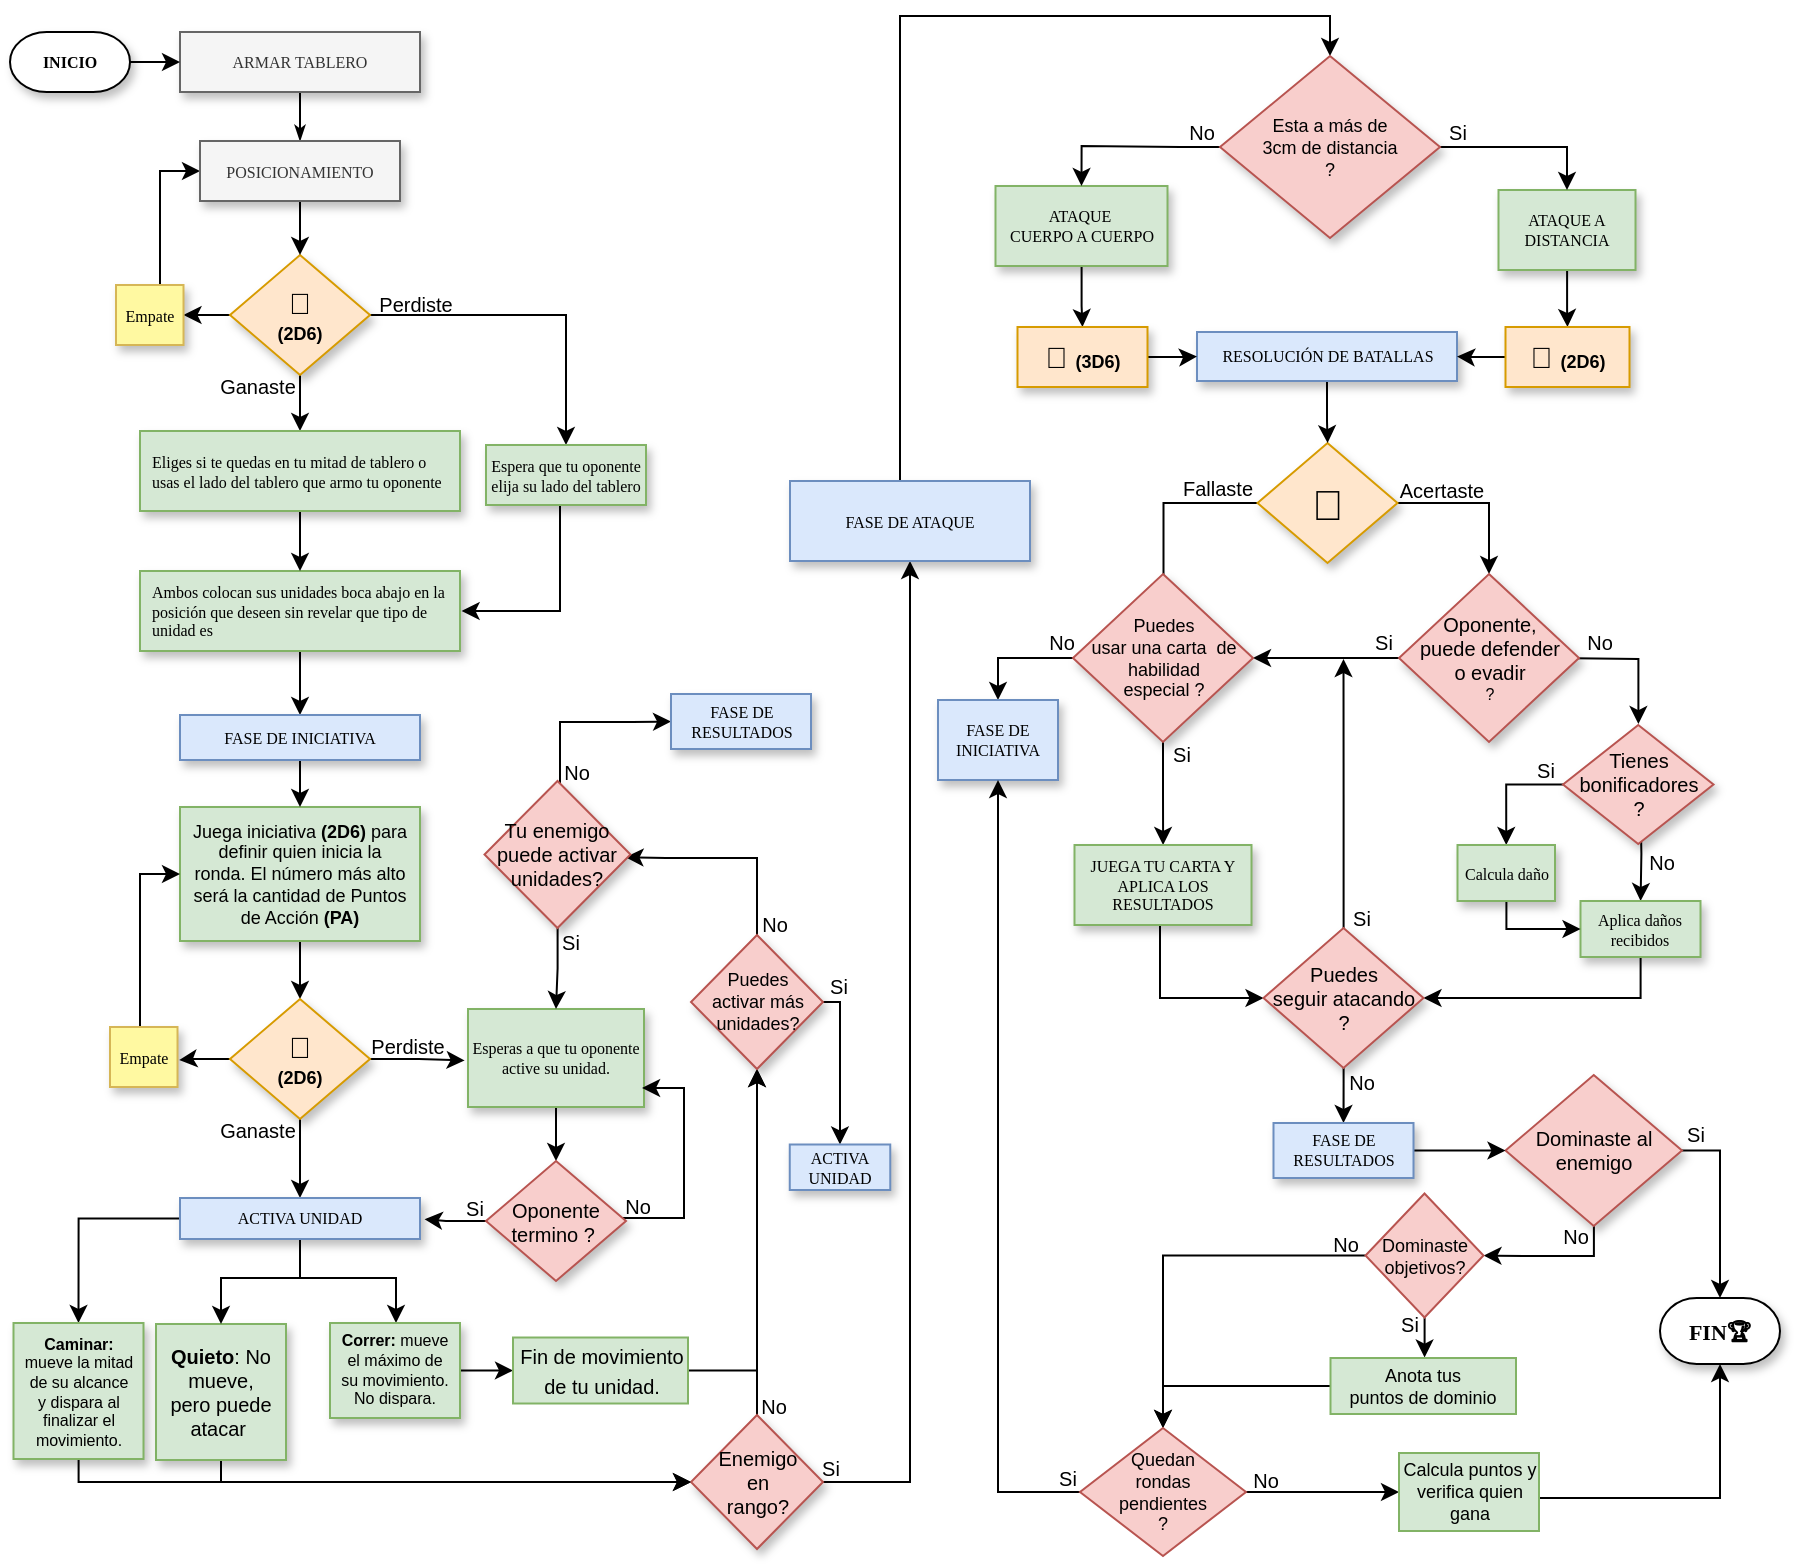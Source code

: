 <mxfile version="20.8.15" type="device"><diagram name="Page-1" id="edf60f1a-56cd-e834-aa8a-f176f3a09ee4"><mxGraphModel dx="1342" dy="714" grid="1" gridSize="10" guides="1" tooltips="1" connect="1" arrows="1" fold="1" page="1" pageScale="1" pageWidth="1100" pageHeight="850" background="none" math="0" shadow="0"><root><mxCell id="0"/><mxCell id="1" parent="0"/><mxCell id="60e70716793133e9-32" style="edgeStyle=orthogonalEdgeStyle;rounded=0;html=1;labelBackgroundColor=none;startSize=5;endArrow=classicThin;endFill=1;endSize=5;jettySize=auto;orthogonalLoop=1;strokeWidth=1;fontFamily=Verdana;fontSize=8;verticalAlign=middle;fontColor=#000000;" parent="1" source="60e70716793133e9-4" target="UdlYi7JyEkOIrpTKSbjD-137" edge="1"><mxGeometry relative="1" as="geometry"/></mxCell><mxCell id="60e70716793133e9-4" value="ARMAR TABLERO" style="rounded=0;whiteSpace=wrap;html=1;shadow=1;labelBackgroundColor=none;strokeWidth=1;fontFamily=Verdana;fontSize=8;align=center;verticalAlign=middle;fontStyle=0;fillColor=#f5f5f5;fontColor=#333333;strokeColor=#666666;" parent="1" vertex="1"><mxGeometry x="120" y="67" width="120" height="30" as="geometry"/></mxCell><mxCell id="UdlYi7JyEkOIrpTKSbjD-140" style="edgeStyle=orthogonalEdgeStyle;rounded=0;orthogonalLoop=1;jettySize=auto;html=1;entryX=1;entryY=0.5;entryDx=0;entryDy=0;fontSize=21;fontColor=#000000;" parent="1" source="60e70716793133e9-5" target="UdlYi7JyEkOIrpTKSbjD-135" edge="1"><mxGeometry relative="1" as="geometry"/></mxCell><mxCell id="W-5P4WdyrkdtYQnGNq4X-57" style="edgeStyle=orthogonalEdgeStyle;rounded=0;orthogonalLoop=1;jettySize=auto;html=1;strokeWidth=1;fontSize=9;" edge="1" parent="1" source="60e70716793133e9-5" target="W-5P4WdyrkdtYQnGNq4X-56"><mxGeometry relative="1" as="geometry"/></mxCell><mxCell id="W-5P4WdyrkdtYQnGNq4X-59" style="edgeStyle=orthogonalEdgeStyle;rounded=0;orthogonalLoop=1;jettySize=auto;html=1;strokeWidth=1;fontSize=9;" edge="1" parent="1" source="60e70716793133e9-5" target="UdlYi7JyEkOIrpTKSbjD-30"><mxGeometry relative="1" as="geometry"/></mxCell><mxCell id="60e70716793133e9-5" value="&lt;span id=&quot;docs-internal-guid-00a22da4-7fff-7933-5c5c-f020b387a3e6&quot;&gt;&lt;span style=&quot;font-family: Arial; background-color: transparent; font-variant-numeric: normal; font-variant-east-asian: normal; vertical-align: baseline;&quot;&gt;&lt;span style=&quot;font-size: 11pt;&quot;&gt;🎲&lt;/span&gt;&lt;br&gt;&lt;font style=&quot;font-size: 9px;&quot;&gt;&lt;b&gt;(2D6)&lt;/b&gt;&lt;/font&gt;&lt;br&gt;&lt;/span&gt;&lt;/span&gt;" style="rhombus;whiteSpace=wrap;html=1;rounded=0;shadow=1;labelBackgroundColor=none;strokeWidth=1;fontFamily=Verdana;fontSize=8;align=center;verticalAlign=middle;fillColor=#ffe6cc;strokeColor=#d79b00;" parent="1" vertex="1"><mxGeometry x="145" y="178.5" width="70" height="60" as="geometry"/></mxCell><mxCell id="W-5P4WdyrkdtYQnGNq4X-55" style="edgeStyle=orthogonalEdgeStyle;rounded=0;orthogonalLoop=1;jettySize=auto;html=1;entryX=0.5;entryY=0;entryDx=0;entryDy=0;strokeWidth=1;fontSize=9;" edge="1" parent="1" source="60e70716793133e9-11" target="UdlYi7JyEkOIrpTKSbjD-72"><mxGeometry relative="1" as="geometry"/></mxCell><mxCell id="60e70716793133e9-11" value="Ambos colocan sus unidades boca abajo en la posición que deseen sin revelar que tipo de unidad es" style="whiteSpace=wrap;html=1;rounded=0;shadow=1;labelBackgroundColor=none;strokeWidth=1;fontFamily=Verdana;fontSize=8;align=left;spacing=6;verticalAlign=middle;fillColor=#d5e8d4;strokeColor=#82b366;" parent="1" vertex="1"><mxGeometry x="100" y="336.5" width="160" height="40" as="geometry"/></mxCell><mxCell id="UdlYi7JyEkOIrpTKSbjD-5" style="edgeStyle=orthogonalEdgeStyle;rounded=0;orthogonalLoop=1;jettySize=auto;html=1;entryX=0.5;entryY=0;entryDx=0;entryDy=0;fontSize=15;verticalAlign=middle;fontColor=#000000;" parent="1" source="60e70716793133e9-13" target="UdlYi7JyEkOIrpTKSbjD-4" edge="1"><mxGeometry relative="1" as="geometry"/></mxCell><mxCell id="60e70716793133e9-13" value="&lt;div style=&quot;&quot;&gt;&lt;span style=&quot;background-color: initial; font-size: 9px; font-family: Arial;&quot;&gt;Juega iniciativa&amp;nbsp;&lt;/span&gt;&lt;span style=&quot;background-color: initial; font-size: 9px; font-family: Arial;&quot;&gt;&lt;b&gt;(2D6)&lt;/b&gt;&lt;/span&gt;&lt;span style=&quot;background-color: initial; font-size: 9px; font-family: Arial;&quot;&gt;&amp;nbsp;para definir quien inicia la ronda.&amp;nbsp;&lt;/span&gt;&lt;span style=&quot;background-color: initial; font-size: 9px;&quot; id=&quot;docs-internal-guid-b294e9bf-7fff-32c9-35e4-3c555b2e8010&quot;&gt;&lt;span style=&quot;font-family: Arial; background-color: transparent; font-variant-numeric: normal; font-variant-east-asian: normal; vertical-align: baseline;&quot;&gt;El número más alto será la cantidad de Puntos de Acción&amp;nbsp;&lt;/span&gt;&lt;span style=&quot;font-family: Arial; background-color: transparent; font-weight: 700; font-variant-numeric: normal; font-variant-east-asian: normal; vertical-align: baseline;&quot;&gt;(PA)&lt;/span&gt;&lt;/span&gt;&lt;br&gt;&lt;/div&gt;" style="whiteSpace=wrap;html=1;rounded=0;shadow=1;labelBackgroundColor=none;strokeWidth=1;fontFamily=Verdana;fontSize=8;align=center;verticalAlign=middle;fillColor=#d5e8d4;strokeColor=#82b366;" parent="1" vertex="1"><mxGeometry x="120" y="454.5" width="120" height="67" as="geometry"/></mxCell><mxCell id="UdlYi7JyEkOIrpTKSbjD-7" style="edgeStyle=orthogonalEdgeStyle;rounded=0;orthogonalLoop=1;jettySize=auto;html=1;fontSize=10;entryX=0.5;entryY=0;entryDx=0;entryDy=0;verticalAlign=middle;fontColor=#000000;" parent="1" source="UdlYi7JyEkOIrpTKSbjD-4" target="UdlYi7JyEkOIrpTKSbjD-8" edge="1"><mxGeometry relative="1" as="geometry"><mxPoint x="210" y="630.5" as="targetPoint"/></mxGeometry></mxCell><mxCell id="UdlYi7JyEkOIrpTKSbjD-10" style="edgeStyle=orthogonalEdgeStyle;rounded=0;orthogonalLoop=1;jettySize=auto;html=1;entryX=-0.019;entryY=0.525;entryDx=0;entryDy=0;entryPerimeter=0;fontSize=10;verticalAlign=middle;fontColor=#000000;" parent="1" source="UdlYi7JyEkOIrpTKSbjD-4" target="UdlYi7JyEkOIrpTKSbjD-9" edge="1"><mxGeometry relative="1" as="geometry"/></mxCell><mxCell id="UdlYi7JyEkOIrpTKSbjD-144" style="edgeStyle=orthogonalEdgeStyle;rounded=0;orthogonalLoop=1;jettySize=auto;html=1;entryX=1.025;entryY=0.55;entryDx=0;entryDy=0;entryPerimeter=0;fontSize=21;fontColor=#000000;" parent="1" source="UdlYi7JyEkOIrpTKSbjD-4" target="UdlYi7JyEkOIrpTKSbjD-143" edge="1"><mxGeometry relative="1" as="geometry"/></mxCell><mxCell id="UdlYi7JyEkOIrpTKSbjD-4" value="&lt;span id=&quot;docs-internal-guid-00a22da4-7fff-7933-5c5c-f020b387a3e6&quot;&gt;&lt;span style=&quot;font-family: Arial; background-color: transparent; font-variant-numeric: normal; font-variant-east-asian: normal; vertical-align: baseline;&quot;&gt;&lt;span style=&quot;font-size: 11pt;&quot;&gt;🎲&lt;/span&gt;&lt;br&gt;&lt;font style=&quot;font-size: 9px;&quot;&gt;&lt;b&gt;(2D6)&lt;/b&gt;&lt;/font&gt;&lt;br&gt;&lt;/span&gt;&lt;/span&gt;" style="rhombus;whiteSpace=wrap;html=1;rounded=0;shadow=1;labelBackgroundColor=none;strokeWidth=1;fontFamily=Verdana;fontSize=8;align=center;verticalAlign=middle;fillColor=#ffe6cc;strokeColor=#d79b00;" parent="1" vertex="1"><mxGeometry x="145" y="550.5" width="70" height="60" as="geometry"/></mxCell><mxCell id="W-5P4WdyrkdtYQnGNq4X-66" style="edgeStyle=orthogonalEdgeStyle;rounded=0;orthogonalLoop=1;jettySize=auto;html=1;entryX=0;entryY=0.5;entryDx=0;entryDy=0;strokeWidth=1;fontSize=9;" edge="1" parent="1" source="UdlYi7JyEkOIrpTKSbjD-6" target="UdlYi7JyEkOIrpTKSbjD-24"><mxGeometry relative="1" as="geometry"><Array as="points"><mxPoint x="141" y="792"/></Array></mxGeometry></mxCell><mxCell id="UdlYi7JyEkOIrpTKSbjD-6" value="&lt;span style=&quot;font-size: 10px;&quot; id=&quot;docs-internal-guid-9e6bb621-7fff-a590-13de-e80916ac341c&quot;&gt;&lt;span style=&quot;background-color: transparent; font-family: Arial;&quot;&gt;&lt;b&gt;Quieto&lt;/b&gt;: No mueve, pero puede atacar&amp;nbsp;&lt;br&gt;&lt;/span&gt;&lt;/span&gt;" style="whiteSpace=wrap;html=1;rounded=0;shadow=1;labelBackgroundColor=none;strokeWidth=1;fontFamily=Verdana;fontSize=8;align=center;spacing=6;verticalAlign=middle;fillColor=#d5e8d4;strokeColor=#82b366;" parent="1" vertex="1"><mxGeometry x="108" y="713" width="65" height="68" as="geometry"/></mxCell><mxCell id="UdlYi7JyEkOIrpTKSbjD-17" style="edgeStyle=orthogonalEdgeStyle;rounded=0;orthogonalLoop=1;jettySize=auto;html=1;entryX=0.5;entryY=0;entryDx=0;entryDy=0;fontSize=10;verticalAlign=middle;fontColor=#000000;" parent="1" source="UdlYi7JyEkOIrpTKSbjD-8" target="UdlYi7JyEkOIrpTKSbjD-6" edge="1"><mxGeometry relative="1" as="geometry"><Array as="points"><mxPoint x="180" y="690"/><mxPoint x="141" y="690"/></Array></mxGeometry></mxCell><mxCell id="W-5P4WdyrkdtYQnGNq4X-4" style="edgeStyle=orthogonalEdgeStyle;rounded=0;orthogonalLoop=1;jettySize=auto;html=1;entryX=0.5;entryY=0;entryDx=0;entryDy=0;" edge="1" parent="1" source="UdlYi7JyEkOIrpTKSbjD-8" target="W-5P4WdyrkdtYQnGNq4X-2"><mxGeometry relative="1" as="geometry"/></mxCell><mxCell id="W-5P4WdyrkdtYQnGNq4X-51" style="edgeStyle=orthogonalEdgeStyle;rounded=0;orthogonalLoop=1;jettySize=auto;html=1;strokeWidth=1;fontSize=9;" edge="1" parent="1" source="UdlYi7JyEkOIrpTKSbjD-8" target="W-5P4WdyrkdtYQnGNq4X-3"><mxGeometry relative="1" as="geometry"><Array as="points"><mxPoint x="180" y="690"/><mxPoint x="228" y="690"/></Array></mxGeometry></mxCell><mxCell id="UdlYi7JyEkOIrpTKSbjD-8" value="ACTIVA UNIDAD" style="whiteSpace=wrap;html=1;rounded=0;shadow=1;labelBackgroundColor=none;strokeWidth=1;fontFamily=Verdana;fontSize=8;align=center;verticalAlign=middle;fillColor=#dae8fc;strokeColor=#6c8ebf;" parent="1" vertex="1"><mxGeometry x="120" y="650" width="120" height="20.5" as="geometry"/></mxCell><mxCell id="W-5P4WdyrkdtYQnGNq4X-1" style="edgeStyle=orthogonalEdgeStyle;rounded=0;orthogonalLoop=1;jettySize=auto;html=1;" edge="1" parent="1" source="UdlYi7JyEkOIrpTKSbjD-9" target="UdlYi7JyEkOIrpTKSbjD-12"><mxGeometry relative="1" as="geometry"/></mxCell><mxCell id="UdlYi7JyEkOIrpTKSbjD-9" value="Esperas a que tu oponente active su unidad." style="whiteSpace=wrap;html=1;rounded=0;shadow=1;labelBackgroundColor=none;strokeWidth=1;fontFamily=Verdana;fontSize=8;align=center;verticalAlign=middle;fillColor=#d5e8d4;strokeColor=#82b366;" parent="1" vertex="1"><mxGeometry x="264" y="555.5" width="88" height="49" as="geometry"/></mxCell><mxCell id="UdlYi7JyEkOIrpTKSbjD-14" style="edgeStyle=orthogonalEdgeStyle;rounded=0;orthogonalLoop=1;jettySize=auto;html=1;entryX=1.019;entryY=0.517;entryDx=0;entryDy=0;entryPerimeter=0;fontSize=10;verticalAlign=middle;fontColor=#000000;" parent="1" source="UdlYi7JyEkOIrpTKSbjD-12" target="UdlYi7JyEkOIrpTKSbjD-8" edge="1"><mxGeometry relative="1" as="geometry"/></mxCell><mxCell id="W-5P4WdyrkdtYQnGNq4X-79" style="edgeStyle=orthogonalEdgeStyle;rounded=0;orthogonalLoop=1;jettySize=auto;html=1;entryX=0.989;entryY=0.806;entryDx=0;entryDy=0;strokeWidth=1;fontSize=9;entryPerimeter=0;" edge="1" parent="1" source="UdlYi7JyEkOIrpTKSbjD-12" target="UdlYi7JyEkOIrpTKSbjD-9"><mxGeometry relative="1" as="geometry"><Array as="points"><mxPoint x="372" y="660"/><mxPoint x="372" y="595"/></Array></mxGeometry></mxCell><mxCell id="UdlYi7JyEkOIrpTKSbjD-12" value="&lt;span id=&quot;docs-internal-guid-00a22da4-7fff-7933-5c5c-f020b387a3e6&quot;&gt;&lt;span style=&quot;font-family: Arial; background-color: transparent; font-variant-numeric: normal; font-variant-east-asian: normal; vertical-align: baseline;&quot;&gt;&lt;font style=&quot;font-size: 10px;&quot;&gt;Oponente termino ?&amp;nbsp;&lt;/font&gt;&lt;br&gt;&lt;/span&gt;&lt;/span&gt;" style="rhombus;whiteSpace=wrap;html=1;rounded=0;shadow=1;labelBackgroundColor=none;strokeWidth=1;fontFamily=Verdana;fontSize=8;align=center;verticalAlign=middle;fillColor=#f8cecc;strokeColor=#b85450;" parent="1" vertex="1"><mxGeometry x="273" y="631.5" width="70" height="60" as="geometry"/></mxCell><mxCell id="UdlYi7JyEkOIrpTKSbjD-15" value="No" style="text;html=1;strokeColor=none;fillColor=none;align=center;verticalAlign=middle;whiteSpace=wrap;rounded=0;fontSize=10;fontColor=#000000;" parent="1" vertex="1"><mxGeometry x="340" y="650" width="18" height="8.5" as="geometry"/></mxCell><mxCell id="UdlYi7JyEkOIrpTKSbjD-16" value="Si" style="text;html=1;strokeColor=none;fillColor=none;align=center;verticalAlign=middle;whiteSpace=wrap;rounded=0;fontSize=10;fontColor=#000000;" parent="1" vertex="1"><mxGeometry x="258" y="645" width="19" height="20.5" as="geometry"/></mxCell><mxCell id="UdlYi7JyEkOIrpTKSbjD-116" style="edgeStyle=orthogonalEdgeStyle;rounded=0;orthogonalLoop=1;jettySize=auto;html=1;entryX=0.5;entryY=0;entryDx=0;entryDy=0;fontSize=21;fontColor=#000000;" parent="1" source="UdlYi7JyEkOIrpTKSbjD-18" target="UdlYi7JyEkOIrpTKSbjD-114" edge="1"><mxGeometry relative="1" as="geometry"/></mxCell><mxCell id="UdlYi7JyEkOIrpTKSbjD-18" value="ATAQUE A DISTANCIA" style="whiteSpace=wrap;html=1;rounded=0;shadow=1;labelBackgroundColor=none;strokeWidth=1;fontFamily=Verdana;fontSize=8;align=center;verticalAlign=middle;fillColor=#d5e8d4;strokeColor=#82b366;" parent="1" vertex="1"><mxGeometry x="779.25" y="146" width="68.5" height="40" as="geometry"/></mxCell><mxCell id="UdlYi7JyEkOIrpTKSbjD-115" style="edgeStyle=orthogonalEdgeStyle;rounded=0;orthogonalLoop=1;jettySize=auto;html=1;entryX=0.5;entryY=0;entryDx=0;entryDy=0;fontSize=21;fontColor=#000000;" parent="1" source="UdlYi7JyEkOIrpTKSbjD-22" target="UdlYi7JyEkOIrpTKSbjD-113" edge="1"><mxGeometry relative="1" as="geometry"/></mxCell><mxCell id="UdlYi7JyEkOIrpTKSbjD-22" value="ATAQUE&amp;nbsp;&lt;br&gt;CUERPO A CUERPO" style="whiteSpace=wrap;html=1;rounded=0;shadow=1;labelBackgroundColor=none;strokeWidth=1;fontFamily=Verdana;fontSize=8;align=center;verticalAlign=middle;fillColor=#d5e8d4;strokeColor=#82b366;" parent="1" vertex="1"><mxGeometry x="527.75" y="144" width="86" height="40" as="geometry"/></mxCell><mxCell id="W-5P4WdyrkdtYQnGNq4X-61" style="edgeStyle=orthogonalEdgeStyle;rounded=0;orthogonalLoop=1;jettySize=auto;html=1;entryX=0.5;entryY=1;entryDx=0;entryDy=0;strokeWidth=1;fontSize=9;exitX=1;exitY=0.5;exitDx=0;exitDy=0;" edge="1" parent="1" source="UdlYi7JyEkOIrpTKSbjD-24" target="UdlYi7JyEkOIrpTKSbjD-49"><mxGeometry relative="1" as="geometry"/></mxCell><mxCell id="W-5P4WdyrkdtYQnGNq4X-81" style="edgeStyle=orthogonalEdgeStyle;rounded=0;orthogonalLoop=1;jettySize=auto;html=1;entryX=0.5;entryY=1;entryDx=0;entryDy=0;strokeWidth=1;fontSize=9;" edge="1" parent="1" source="UdlYi7JyEkOIrpTKSbjD-24" target="W-5P4WdyrkdtYQnGNq4X-69"><mxGeometry relative="1" as="geometry"/></mxCell><mxCell id="UdlYi7JyEkOIrpTKSbjD-24" value="&lt;span id=&quot;docs-internal-guid-00a22da4-7fff-7933-5c5c-f020b387a3e6&quot;&gt;&lt;span style=&quot;font-family: Arial; background-color: transparent; font-variant-numeric: normal; font-variant-east-asian: normal; vertical-align: baseline;&quot;&gt;&lt;span style=&quot;font-size: 10px;&quot;&gt;Enemigo&lt;br&gt;en &lt;br&gt;rango?&lt;/span&gt;&lt;br&gt;&lt;/span&gt;&lt;/span&gt;" style="rhombus;whiteSpace=wrap;html=1;rounded=0;shadow=1;labelBackgroundColor=none;strokeWidth=1;fontFamily=Verdana;fontSize=8;align=center;verticalAlign=middle;fillColor=#f8cecc;strokeColor=#b85450;" parent="1" vertex="1"><mxGeometry x="375.5" y="758.5" width="66" height="67" as="geometry"/></mxCell><mxCell id="UdlYi7JyEkOIrpTKSbjD-28" value="Ganaste" style="text;html=1;strokeColor=none;fillColor=none;align=center;verticalAlign=middle;whiteSpace=wrap;rounded=0;fontSize=10;fontColor=#000000;" parent="1" vertex="1"><mxGeometry x="150" y="228.5" width="18" height="30" as="geometry"/></mxCell><mxCell id="UdlYi7JyEkOIrpTKSbjD-29" value="Perdiste" style="text;html=1;strokeColor=none;fillColor=none;align=center;verticalAlign=middle;whiteSpace=wrap;rounded=0;fontSize=10;fontColor=#000000;" parent="1" vertex="1"><mxGeometry x="225" y="558.5" width="18" height="30" as="geometry"/></mxCell><mxCell id="UdlYi7JyEkOIrpTKSbjD-32" style="edgeStyle=orthogonalEdgeStyle;rounded=0;orthogonalLoop=1;jettySize=auto;html=1;entryX=1.005;entryY=0.5;entryDx=0;entryDy=0;entryPerimeter=0;fontSize=10;fontColor=#000000;" parent="1" source="UdlYi7JyEkOIrpTKSbjD-30" target="60e70716793133e9-11" edge="1"><mxGeometry relative="1" as="geometry"><Array as="points"><mxPoint x="310" y="357"/></Array></mxGeometry></mxCell><mxCell id="UdlYi7JyEkOIrpTKSbjD-30" value="Espera que tu oponente elija su lado del tablero" style="rounded=0;whiteSpace=wrap;html=1;shadow=1;labelBackgroundColor=none;strokeWidth=1;fontFamily=Verdana;fontSize=8;align=center;verticalAlign=middle;fillColor=#d5e8d4;strokeColor=#82b366;" parent="1" vertex="1"><mxGeometry x="273" y="273.5" width="80" height="30" as="geometry"/></mxCell><mxCell id="UdlYi7JyEkOIrpTKSbjD-42" value="Ganaste" style="text;html=1;strokeColor=none;fillColor=none;align=center;verticalAlign=middle;whiteSpace=wrap;rounded=0;fontSize=10;fontColor=#000000;" parent="1" vertex="1"><mxGeometry x="150" y="600.5" width="18" height="30" as="geometry"/></mxCell><mxCell id="W-5P4WdyrkdtYQnGNq4X-78" style="edgeStyle=orthogonalEdgeStyle;rounded=0;orthogonalLoop=1;jettySize=auto;html=1;entryX=0.5;entryY=0;entryDx=0;entryDy=0;strokeWidth=1;fontSize=9;" edge="1" parent="1" source="UdlYi7JyEkOIrpTKSbjD-49" target="UdlYi7JyEkOIrpTKSbjD-53"><mxGeometry relative="1" as="geometry"><Array as="points"><mxPoint x="480" y="59"/><mxPoint x="695" y="59"/></Array></mxGeometry></mxCell><mxCell id="UdlYi7JyEkOIrpTKSbjD-49" value="FASE DE ATAQUE" style="whiteSpace=wrap;html=1;rounded=0;shadow=1;labelBackgroundColor=none;strokeWidth=1;fontFamily=Verdana;fontSize=8;align=center;verticalAlign=middle;fillColor=#dae8fc;strokeColor=#6c8ebf;" parent="1" vertex="1"><mxGeometry x="425" y="291.5" width="120" height="40" as="geometry"/></mxCell><mxCell id="UdlYi7JyEkOIrpTKSbjD-50" value="&lt;font style=&quot;font-size: 11px;&quot;&gt;&lt;font style=&quot;font-size: 11px;&quot;&gt;FIN&lt;/font&gt;&lt;span style=&quot;background-color: transparent; font-family: &amp;quot;Helvetica Neue&amp;quot;, Helvetica, Arial, sans-serif; text-align: start;&quot;&gt;🏆&lt;/span&gt;&lt;/font&gt;" style="strokeWidth=1;html=1;shape=mxgraph.flowchart.terminator;whiteSpace=wrap;rounded=0;shadow=1;labelBackgroundColor=none;fontFamily=Verdana;fontSize=8;align=center;verticalAlign=middle;fontStyle=1" parent="1" vertex="1"><mxGeometry x="860" y="700" width="60" height="33" as="geometry"/></mxCell><mxCell id="UdlYi7JyEkOIrpTKSbjD-58" style="edgeStyle=orthogonalEdgeStyle;rounded=0;orthogonalLoop=1;jettySize=auto;html=1;entryX=0.5;entryY=0;entryDx=0;entryDy=0;fontSize=10;fontColor=#000000;" parent="1" source="UdlYi7JyEkOIrpTKSbjD-53" target="UdlYi7JyEkOIrpTKSbjD-22" edge="1"><mxGeometry relative="1" as="geometry"/></mxCell><mxCell id="UdlYi7JyEkOIrpTKSbjD-59" style="edgeStyle=orthogonalEdgeStyle;rounded=0;orthogonalLoop=1;jettySize=auto;html=1;entryX=0.5;entryY=0;entryDx=0;entryDy=0;fontSize=10;fontColor=#000000;" parent="1" source="UdlYi7JyEkOIrpTKSbjD-53" target="UdlYi7JyEkOIrpTKSbjD-18" edge="1"><mxGeometry relative="1" as="geometry"/></mxCell><mxCell id="UdlYi7JyEkOIrpTKSbjD-53" value="&lt;span style=&quot;font-size: 9px;&quot; id=&quot;docs-internal-guid-00a22da4-7fff-7933-5c5c-f020b387a3e6&quot;&gt;&lt;span style=&quot;font-family: Arial; background-color: transparent; font-variant-numeric: normal; font-variant-east-asian: normal; vertical-align: baseline;&quot;&gt;&lt;span style=&quot;&quot;&gt;Esta a más de &lt;br&gt;3cm de distancia&lt;br&gt;&lt;/span&gt;?&lt;br&gt;&lt;/span&gt;&lt;/span&gt;" style="rhombus;whiteSpace=wrap;html=1;rounded=0;shadow=1;labelBackgroundColor=none;strokeWidth=1;fontFamily=Verdana;fontSize=8;align=center;verticalAlign=middle;fillColor=#f8cecc;strokeColor=#b85450;" parent="1" vertex="1"><mxGeometry x="640" y="79" width="110" height="91" as="geometry"/></mxCell><mxCell id="UdlYi7JyEkOIrpTKSbjD-108" style="edgeStyle=orthogonalEdgeStyle;rounded=0;orthogonalLoop=1;jettySize=auto;html=1;fontSize=10;fontColor=#000000;" parent="1" source="UdlYi7JyEkOIrpTKSbjD-60" target="UdlYi7JyEkOIrpTKSbjD-62" edge="1"><mxGeometry relative="1" as="geometry"/></mxCell><mxCell id="UdlYi7JyEkOIrpTKSbjD-120" style="edgeStyle=orthogonalEdgeStyle;rounded=0;orthogonalLoop=1;jettySize=auto;html=1;entryX=0.5;entryY=0;entryDx=0;entryDy=0;fontSize=21;fontColor=#000000;" parent="1" source="UdlYi7JyEkOIrpTKSbjD-60" target="UdlYi7JyEkOIrpTKSbjD-68" edge="1"><mxGeometry relative="1" as="geometry"><Array as="points"><mxPoint x="611.75" y="302.5"/><mxPoint x="611.75" y="347.5"/></Array></mxGeometry></mxCell><mxCell id="UdlYi7JyEkOIrpTKSbjD-60" value="&lt;span id=&quot;docs-internal-guid-00a22da4-7fff-7933-5c5c-f020b387a3e6&quot;&gt;&lt;span style=&quot;font-family: Arial; background-color: transparent; font-variant-numeric: normal; font-variant-east-asian: normal; vertical-align: baseline;&quot;&gt;&lt;font style=&quot;font-size: 21px;&quot;&gt;🎲&lt;/font&gt;&lt;br&gt;&lt;/span&gt;&lt;/span&gt;" style="rhombus;whiteSpace=wrap;html=1;rounded=0;shadow=1;labelBackgroundColor=none;strokeWidth=1;fontFamily=Verdana;fontSize=8;align=center;verticalAlign=middle;fillColor=#ffe6cc;strokeColor=#d79b00;" parent="1" vertex="1"><mxGeometry x="658.75" y="272.5" width="70" height="60" as="geometry"/></mxCell><mxCell id="UdlYi7JyEkOIrpTKSbjD-93" style="edgeStyle=orthogonalEdgeStyle;rounded=0;orthogonalLoop=1;jettySize=auto;html=1;fontSize=10;fontColor=#000000;" parent="1" source="UdlYi7JyEkOIrpTKSbjD-62" target="UdlYi7JyEkOIrpTKSbjD-68" edge="1"><mxGeometry relative="1" as="geometry"/></mxCell><mxCell id="UdlYi7JyEkOIrpTKSbjD-126" style="edgeStyle=orthogonalEdgeStyle;rounded=0;orthogonalLoop=1;jettySize=auto;html=1;entryX=0.501;entryY=-0.008;entryDx=0;entryDy=0;entryPerimeter=0;fontSize=21;fontColor=#000000;" parent="1" target="UdlYi7JyEkOIrpTKSbjD-121" edge="1"><mxGeometry relative="1" as="geometry"><mxPoint x="806.5" y="380.0" as="sourcePoint"/></mxGeometry></mxCell><mxCell id="UdlYi7JyEkOIrpTKSbjD-62" value="&lt;span id=&quot;docs-internal-guid-00a22da4-7fff-7933-5c5c-f020b387a3e6&quot;&gt;&lt;span style=&quot;font-family: Arial; background-color: transparent; font-variant-numeric: normal; font-variant-east-asian: normal; vertical-align: baseline;&quot;&gt;&lt;font size=&quot;1&quot;&gt;Oponente,&lt;br&gt;puede defender &lt;br&gt;o evadir&lt;br&gt;&lt;/font&gt;?&lt;br&gt;&lt;/span&gt;&lt;/span&gt;" style="rhombus;whiteSpace=wrap;html=1;rounded=0;shadow=1;labelBackgroundColor=none;strokeWidth=1;fontFamily=Verdana;fontSize=8;align=center;verticalAlign=middle;fillColor=#f8cecc;strokeColor=#b85450;" parent="1" vertex="1"><mxGeometry x="729.5" y="338" width="90" height="84" as="geometry"/></mxCell><mxCell id="UdlYi7JyEkOIrpTKSbjD-64" value="Acertaste" style="text;html=1;strokeColor=none;fillColor=none;align=center;verticalAlign=middle;whiteSpace=wrap;rounded=0;fontSize=10;fontColor=#000000;" parent="1" vertex="1"><mxGeometry x="729.75" y="291.5" width="42" height="9" as="geometry"/></mxCell><mxCell id="UdlYi7JyEkOIrpTKSbjD-65" value="Perdiste" style="text;html=1;strokeColor=none;fillColor=none;align=center;verticalAlign=middle;whiteSpace=wrap;rounded=0;fontSize=10;fontColor=#000000;" parent="1" vertex="1"><mxGeometry x="229" y="187.5" width="18" height="30" as="geometry"/></mxCell><mxCell id="UdlYi7JyEkOIrpTKSbjD-66" value="Fallaste" style="text;html=1;strokeColor=none;fillColor=none;align=center;verticalAlign=middle;whiteSpace=wrap;rounded=0;fontSize=10;fontColor=#000000;" parent="1" vertex="1"><mxGeometry x="617.5" y="288.5" width="42" height="13" as="geometry"/></mxCell><mxCell id="UdlYi7JyEkOIrpTKSbjD-100" style="edgeStyle=orthogonalEdgeStyle;rounded=0;orthogonalLoop=1;jettySize=auto;html=1;entryX=0.5;entryY=0;entryDx=0;entryDy=0;fontSize=10;fontColor=#000000;" parent="1" source="UdlYi7JyEkOIrpTKSbjD-68" target="UdlYi7JyEkOIrpTKSbjD-77" edge="1"><mxGeometry relative="1" as="geometry"/></mxCell><mxCell id="W-5P4WdyrkdtYQnGNq4X-39" style="edgeStyle=orthogonalEdgeStyle;rounded=0;orthogonalLoop=1;jettySize=auto;html=1;strokeWidth=1;fontSize=9;" edge="1" parent="1" source="UdlYi7JyEkOIrpTKSbjD-68" target="UdlYi7JyEkOIrpTKSbjD-78"><mxGeometry relative="1" as="geometry"/></mxCell><mxCell id="UdlYi7JyEkOIrpTKSbjD-68" value="&lt;span id=&quot;docs-internal-guid-00a22da4-7fff-7933-5c5c-f020b387a3e6&quot;&gt;&lt;span style=&quot;font-family: Arial; background-color: transparent; font-variant-numeric: normal; font-variant-east-asian: normal; vertical-align: baseline; font-size: 9px;&quot;&gt;&lt;font style=&quot;font-size: 9px;&quot;&gt;Puedes &lt;br&gt;usar una carta&amp;nbsp; de habilidad &lt;br&gt;especial ?&lt;/font&gt;&lt;br&gt;&lt;/span&gt;&lt;/span&gt;" style="rhombus;whiteSpace=wrap;html=1;rounded=0;shadow=1;labelBackgroundColor=none;strokeWidth=1;fontFamily=Verdana;fontSize=8;align=center;verticalAlign=middle;fillColor=#f8cecc;strokeColor=#b85450;" parent="1" vertex="1"><mxGeometry x="566.5" y="338" width="90" height="84" as="geometry"/></mxCell><mxCell id="UdlYi7JyEkOIrpTKSbjD-75" style="edgeStyle=orthogonalEdgeStyle;rounded=0;orthogonalLoop=1;jettySize=auto;html=1;entryX=0.5;entryY=0;entryDx=0;entryDy=0;fontSize=10;fontColor=#000000;" parent="1" source="UdlYi7JyEkOIrpTKSbjD-72" target="60e70716793133e9-13" edge="1"><mxGeometry relative="1" as="geometry"/></mxCell><mxCell id="UdlYi7JyEkOIrpTKSbjD-72" value="FASE DE INICIATIVA" style="whiteSpace=wrap;html=1;rounded=0;shadow=1;labelBackgroundColor=none;strokeWidth=1;fontFamily=Verdana;fontSize=8;align=center;verticalAlign=middle;fillColor=#dae8fc;strokeColor=#6c8ebf;" parent="1" vertex="1"><mxGeometry x="120" y="408.5" width="120" height="22.5" as="geometry"/></mxCell><mxCell id="UdlYi7JyEkOIrpTKSbjD-77" value="FASE DE INICIATIVA" style="whiteSpace=wrap;html=1;rounded=0;shadow=1;labelBackgroundColor=none;strokeWidth=1;fontFamily=Verdana;fontSize=8;align=center;verticalAlign=middle;fillColor=#dae8fc;strokeColor=#6c8ebf;" parent="1" vertex="1"><mxGeometry x="499" y="401" width="60" height="40" as="geometry"/></mxCell><mxCell id="W-5P4WdyrkdtYQnGNq4X-40" style="edgeStyle=orthogonalEdgeStyle;rounded=0;orthogonalLoop=1;jettySize=auto;html=1;entryX=0;entryY=0.5;entryDx=0;entryDy=0;strokeWidth=1;fontSize=9;" edge="1" parent="1" source="UdlYi7JyEkOIrpTKSbjD-78" target="UdlYi7JyEkOIrpTKSbjD-156"><mxGeometry relative="1" as="geometry"><Array as="points"><mxPoint x="610" y="550"/></Array></mxGeometry></mxCell><mxCell id="UdlYi7JyEkOIrpTKSbjD-78" value="JUEGA TU CARTA Y APLICA LOS RESULTADOS" style="whiteSpace=wrap;html=1;rounded=0;shadow=1;labelBackgroundColor=none;strokeWidth=1;fontFamily=Verdana;fontSize=8;align=center;verticalAlign=middle;fillColor=#d5e8d4;strokeColor=#82b366;" parent="1" vertex="1"><mxGeometry x="567.25" y="473.5" width="88.5" height="40" as="geometry"/></mxCell><mxCell id="UdlYi7JyEkOIrpTKSbjD-89" value="No" style="text;html=1;strokeColor=none;fillColor=none;align=center;verticalAlign=middle;whiteSpace=wrap;rounded=0;fontSize=10;fontColor=#000000;" parent="1" vertex="1"><mxGeometry x="820.5" y="367" width="18" height="10" as="geometry"/></mxCell><mxCell id="UdlYi7JyEkOIrpTKSbjD-90" value="Si" style="text;html=1;strokeColor=none;fillColor=none;align=center;verticalAlign=middle;whiteSpace=wrap;rounded=0;fontSize=10;fontColor=#000000;" parent="1" vertex="1"><mxGeometry x="712.5" y="367" width="18" height="10" as="geometry"/></mxCell><mxCell id="UdlYi7JyEkOIrpTKSbjD-97" value="Si" style="text;html=1;strokeColor=none;fillColor=none;align=center;verticalAlign=middle;whiteSpace=wrap;rounded=0;fontSize=10;fontColor=#000000;" parent="1" vertex="1"><mxGeometry x="611.75" y="423" width="18" height="10" as="geometry"/></mxCell><mxCell id="UdlYi7JyEkOIrpTKSbjD-98" value="No" style="text;html=1;strokeColor=none;fillColor=none;align=center;verticalAlign=middle;whiteSpace=wrap;rounded=0;fontSize=10;fontColor=#000000;" parent="1" vertex="1"><mxGeometry x="552" y="366.5" width="18" height="10" as="geometry"/></mxCell><mxCell id="UdlYi7JyEkOIrpTKSbjD-119" style="edgeStyle=orthogonalEdgeStyle;rounded=0;orthogonalLoop=1;jettySize=auto;html=1;fontSize=21;fontColor=#000000;" parent="1" source="UdlYi7JyEkOIrpTKSbjD-111" target="UdlYi7JyEkOIrpTKSbjD-60" edge="1"><mxGeometry relative="1" as="geometry"/></mxCell><mxCell id="UdlYi7JyEkOIrpTKSbjD-111" value="RESOLUCIÓN DE BATALLAS" style="whiteSpace=wrap;html=1;rounded=0;shadow=1;labelBackgroundColor=none;strokeWidth=1;fontFamily=Verdana;fontSize=8;align=center;verticalAlign=middle;fillColor=#dae8fc;strokeColor=#6c8ebf;" parent="1" vertex="1"><mxGeometry x="628.5" y="217" width="130" height="24.5" as="geometry"/></mxCell><mxCell id="UdlYi7JyEkOIrpTKSbjD-117" style="edgeStyle=orthogonalEdgeStyle;rounded=0;orthogonalLoop=1;jettySize=auto;html=1;fontSize=21;fontColor=#000000;" parent="1" source="UdlYi7JyEkOIrpTKSbjD-113" target="UdlYi7JyEkOIrpTKSbjD-111" edge="1"><mxGeometry relative="1" as="geometry"/></mxCell><mxCell id="UdlYi7JyEkOIrpTKSbjD-113" value="&lt;span style=&quot;font-family: Arial; font-size: 11pt;&quot;&gt;🎲&amp;nbsp;&lt;/span&gt;&lt;font style=&quot;font-family: Arial; font-size: 9px;&quot;&gt;&lt;b&gt;(3D6)&lt;/b&gt;&lt;/font&gt;" style="whiteSpace=wrap;html=1;rounded=0;shadow=1;labelBackgroundColor=none;strokeWidth=1;fontFamily=Verdana;fontSize=8;align=center;verticalAlign=middle;fillColor=#ffe6cc;strokeColor=#d79b00;" parent="1" vertex="1"><mxGeometry x="538.75" y="214.5" width="65" height="30" as="geometry"/></mxCell><mxCell id="UdlYi7JyEkOIrpTKSbjD-118" style="edgeStyle=orthogonalEdgeStyle;rounded=0;orthogonalLoop=1;jettySize=auto;html=1;fontSize=21;fontColor=#000000;" parent="1" source="UdlYi7JyEkOIrpTKSbjD-114" target="UdlYi7JyEkOIrpTKSbjD-111" edge="1"><mxGeometry relative="1" as="geometry"/></mxCell><mxCell id="UdlYi7JyEkOIrpTKSbjD-114" value="&lt;span style=&quot;font-family: Arial; font-size: 11pt;&quot;&gt;🎲&amp;nbsp;&lt;/span&gt;&lt;font style=&quot;font-family: Arial; font-size: 9px;&quot;&gt;&lt;b&gt;(2D6)&lt;/b&gt;&lt;/font&gt;" style="whiteSpace=wrap;html=1;rounded=0;shadow=1;labelBackgroundColor=none;strokeWidth=1;fontFamily=Verdana;fontSize=8;align=center;verticalAlign=middle;fillColor=#ffe6cc;strokeColor=#d79b00;" parent="1" vertex="1"><mxGeometry x="782.75" y="214.5" width="62" height="30" as="geometry"/></mxCell><mxCell id="UdlYi7JyEkOIrpTKSbjD-129" style="edgeStyle=orthogonalEdgeStyle;rounded=0;orthogonalLoop=1;jettySize=auto;html=1;fontSize=21;fontColor=#000000;" parent="1" target="UdlYi7JyEkOIrpTKSbjD-127" edge="1"><mxGeometry relative="1" as="geometry"><mxPoint x="850.224" y="452.922" as="sourcePoint"/></mxGeometry></mxCell><mxCell id="UdlYi7JyEkOIrpTKSbjD-131" style="edgeStyle=orthogonalEdgeStyle;rounded=0;orthogonalLoop=1;jettySize=auto;html=1;entryX=0.5;entryY=0;entryDx=0;entryDy=0;fontSize=21;fontColor=#000000;" parent="1" source="UdlYi7JyEkOIrpTKSbjD-121" target="UdlYi7JyEkOIrpTKSbjD-128" edge="1"><mxGeometry relative="1" as="geometry"/></mxCell><mxCell id="UdlYi7JyEkOIrpTKSbjD-121" value="&lt;span id=&quot;docs-internal-guid-00a22da4-7fff-7933-5c5c-f020b387a3e6&quot;&gt;&lt;span style=&quot;font-family: Arial; background-color: transparent; font-variant-numeric: normal; font-variant-east-asian: normal; vertical-align: baseline;&quot;&gt;&lt;font size=&quot;1&quot;&gt;Tienes bonificadores&lt;br&gt;?&lt;/font&gt;&lt;br&gt;&lt;/span&gt;&lt;/span&gt;" style="rhombus;whiteSpace=wrap;html=1;rounded=0;shadow=1;labelBackgroundColor=none;strokeWidth=1;fontFamily=Verdana;fontSize=8;align=center;verticalAlign=middle;fillColor=#f8cecc;strokeColor=#b85450;" parent="1" vertex="1"><mxGeometry x="811.5" y="413.5" width="75.25" height="59.5" as="geometry"/></mxCell><mxCell id="UdlYi7JyEkOIrpTKSbjD-159" style="edgeStyle=orthogonalEdgeStyle;rounded=0;orthogonalLoop=1;jettySize=auto;html=1;entryX=1;entryY=0.5;entryDx=0;entryDy=0;fontSize=21;fontColor=#000000;" parent="1" source="UdlYi7JyEkOIrpTKSbjD-127" target="UdlYi7JyEkOIrpTKSbjD-156" edge="1"><mxGeometry relative="1" as="geometry"><Array as="points"><mxPoint x="850" y="550"/><mxPoint x="788" y="550"/></Array></mxGeometry></mxCell><mxCell id="UdlYi7JyEkOIrpTKSbjD-127" value="Aplica daños recibidos" style="whiteSpace=wrap;html=1;rounded=0;shadow=1;labelBackgroundColor=none;strokeWidth=1;fontFamily=Verdana;fontSize=8;align=center;verticalAlign=middle;fillColor=#d5e8d4;strokeColor=#82b366;" parent="1" vertex="1"><mxGeometry x="820.25" y="501.5" width="60" height="28" as="geometry"/></mxCell><mxCell id="UdlYi7JyEkOIrpTKSbjD-149" style="edgeStyle=orthogonalEdgeStyle;rounded=0;orthogonalLoop=1;jettySize=auto;html=1;entryX=0;entryY=0.5;entryDx=0;entryDy=0;fontSize=21;fontColor=#000000;" parent="1" target="UdlYi7JyEkOIrpTKSbjD-127" edge="1"><mxGeometry relative="1" as="geometry"><mxPoint x="783.216" y="482.5" as="sourcePoint"/><Array as="points"><mxPoint x="782.75" y="515.5"/></Array></mxGeometry></mxCell><mxCell id="UdlYi7JyEkOIrpTKSbjD-128" value="Calcula daño" style="whiteSpace=wrap;html=1;rounded=0;shadow=1;labelBackgroundColor=none;strokeWidth=1;fontFamily=Verdana;fontSize=8;align=center;verticalAlign=middle;fillColor=#d5e8d4;strokeColor=#82b366;" parent="1" vertex="1"><mxGeometry x="758.75" y="473.5" width="48.75" height="28" as="geometry"/></mxCell><mxCell id="UdlYi7JyEkOIrpTKSbjD-172" style="edgeStyle=orthogonalEdgeStyle;rounded=0;orthogonalLoop=1;jettySize=auto;html=1;entryX=0;entryY=0.5;entryDx=0;entryDy=0;fontSize=21;fontColor=#000000;" parent="1" source="UdlYi7JyEkOIrpTKSbjD-135" target="UdlYi7JyEkOIrpTKSbjD-137" edge="1"><mxGeometry relative="1" as="geometry"><Array as="points"><mxPoint x="110" y="137"/></Array></mxGeometry></mxCell><mxCell id="UdlYi7JyEkOIrpTKSbjD-135" value="Empate" style="rounded=0;whiteSpace=wrap;html=1;shadow=1;labelBackgroundColor=none;strokeWidth=1;fontFamily=Verdana;fontSize=8;align=center;verticalAlign=middle;fillColor=#FFF9A1;strokeColor=#d6b656;" parent="1" vertex="1"><mxGeometry x="88" y="193.5" width="33.75" height="30" as="geometry"/></mxCell><mxCell id="UdlYi7JyEkOIrpTKSbjD-139" style="edgeStyle=orthogonalEdgeStyle;rounded=0;orthogonalLoop=1;jettySize=auto;html=1;fontSize=21;fontColor=#000000;" parent="1" source="UdlYi7JyEkOIrpTKSbjD-137" target="60e70716793133e9-5" edge="1"><mxGeometry relative="1" as="geometry"/></mxCell><mxCell id="UdlYi7JyEkOIrpTKSbjD-137" value="POSICIONAMIENTO" style="rounded=0;whiteSpace=wrap;html=1;shadow=1;labelBackgroundColor=none;strokeWidth=1;fontFamily=Verdana;fontSize=8;align=center;verticalAlign=middle;fontStyle=0;fillColor=#f5f5f5;fontColor=#333333;strokeColor=#666666;" parent="1" vertex="1"><mxGeometry x="130" y="121.5" width="100" height="30" as="geometry"/></mxCell><mxCell id="UdlYi7JyEkOIrpTKSbjD-145" style="edgeStyle=orthogonalEdgeStyle;rounded=0;orthogonalLoop=1;jettySize=auto;html=1;entryX=0;entryY=0.5;entryDx=0;entryDy=0;fontSize=21;fontColor=#000000;" parent="1" source="UdlYi7JyEkOIrpTKSbjD-143" target="60e70716793133e9-13" edge="1"><mxGeometry relative="1" as="geometry"><Array as="points"><mxPoint x="100" y="488"/></Array></mxGeometry></mxCell><mxCell id="UdlYi7JyEkOIrpTKSbjD-143" value="Empate" style="rounded=0;whiteSpace=wrap;html=1;shadow=1;labelBackgroundColor=none;strokeWidth=1;fontFamily=Verdana;fontSize=8;align=center;verticalAlign=middle;fillColor=#FFF9A1;strokeColor=#d6b656;" parent="1" vertex="1"><mxGeometry x="85" y="564.5" width="33.75" height="30" as="geometry"/></mxCell><mxCell id="UdlYi7JyEkOIrpTKSbjD-150" value="Si" style="text;html=1;strokeColor=none;fillColor=none;align=center;verticalAlign=middle;whiteSpace=wrap;rounded=0;fontSize=10;fontColor=#000000;" parent="1" vertex="1"><mxGeometry x="793.5" y="431" width="18" height="10" as="geometry"/></mxCell><mxCell id="UdlYi7JyEkOIrpTKSbjD-151" value="No" style="text;html=1;strokeColor=none;fillColor=none;align=center;verticalAlign=middle;whiteSpace=wrap;rounded=0;fontSize=10;fontColor=#000000;" parent="1" vertex="1"><mxGeometry x="852.25" y="475" width="18" height="13.5" as="geometry"/></mxCell><mxCell id="UdlYi7JyEkOIrpTKSbjD-157" style="edgeStyle=orthogonalEdgeStyle;rounded=0;orthogonalLoop=1;jettySize=auto;html=1;fontSize=21;fontColor=#000000;" parent="1" source="UdlYi7JyEkOIrpTKSbjD-156" edge="1"><mxGeometry relative="1" as="geometry"><mxPoint x="701.75" y="380.5" as="targetPoint"/></mxGeometry></mxCell><mxCell id="UdlYi7JyEkOIrpTKSbjD-162" style="edgeStyle=orthogonalEdgeStyle;rounded=0;orthogonalLoop=1;jettySize=auto;html=1;entryX=0.5;entryY=0;entryDx=0;entryDy=0;fontSize=21;fontColor=#000000;" parent="1" source="UdlYi7JyEkOIrpTKSbjD-156" target="UdlYi7JyEkOIrpTKSbjD-161" edge="1"><mxGeometry relative="1" as="geometry"/></mxCell><mxCell id="UdlYi7JyEkOIrpTKSbjD-156" value="&lt;span id=&quot;docs-internal-guid-00a22da4-7fff-7933-5c5c-f020b387a3e6&quot;&gt;&lt;span style=&quot;font-family: Arial; background-color: transparent; font-variant-numeric: normal; font-variant-east-asian: normal; vertical-align: baseline;&quot;&gt;&lt;font size=&quot;1&quot;&gt;Puedes &lt;br&gt;seguir atacando&lt;br&gt;?&lt;/font&gt;&lt;br&gt;&lt;/span&gt;&lt;/span&gt;" style="rhombus;whiteSpace=wrap;html=1;rounded=0;shadow=1;labelBackgroundColor=none;strokeWidth=1;fontFamily=Verdana;fontSize=8;align=center;verticalAlign=middle;fillColor=#f8cecc;strokeColor=#b85450;" parent="1" vertex="1"><mxGeometry x="661.75" y="515" width="80" height="70" as="geometry"/></mxCell><mxCell id="W-5P4WdyrkdtYQnGNq4X-22" style="edgeStyle=orthogonalEdgeStyle;rounded=0;orthogonalLoop=1;jettySize=auto;html=1;fontSize=9;" edge="1" parent="1" source="UdlYi7JyEkOIrpTKSbjD-160" target="UdlYi7JyEkOIrpTKSbjD-50"><mxGeometry relative="1" as="geometry"><Array as="points"><mxPoint x="890" y="626"/></Array></mxGeometry></mxCell><mxCell id="W-5P4WdyrkdtYQnGNq4X-23" style="edgeStyle=orthogonalEdgeStyle;rounded=0;orthogonalLoop=1;jettySize=auto;html=1;entryX=1;entryY=0.5;entryDx=0;entryDy=0;fontSize=9;" edge="1" parent="1" source="UdlYi7JyEkOIrpTKSbjD-160" target="W-5P4WdyrkdtYQnGNq4X-14"><mxGeometry relative="1" as="geometry"><Array as="points"><mxPoint x="827" y="679"/><mxPoint x="792" y="679"/></Array></mxGeometry></mxCell><mxCell id="UdlYi7JyEkOIrpTKSbjD-160" value="&lt;span id=&quot;docs-internal-guid-00a22da4-7fff-7933-5c5c-f020b387a3e6&quot;&gt;&lt;span style=&quot;background-color: transparent; font-variant-numeric: normal; font-variant-east-asian: normal; vertical-align: baseline;&quot;&gt;&lt;font size=&quot;1&quot; face=&quot;Arial&quot;&gt;Dominaste al enemigo&lt;/font&gt;&lt;br&gt;&lt;/span&gt;&lt;/span&gt;" style="rhombus;whiteSpace=wrap;html=1;rounded=0;shadow=1;labelBackgroundColor=none;strokeWidth=1;fontFamily=Verdana;fontSize=8;align=center;verticalAlign=middle;fillColor=#f8cecc;strokeColor=#b85450;" parent="1" vertex="1"><mxGeometry x="782.75" y="588.5" width="88.25" height="75.5" as="geometry"/></mxCell><mxCell id="UdlYi7JyEkOIrpTKSbjD-163" style="edgeStyle=orthogonalEdgeStyle;rounded=0;orthogonalLoop=1;jettySize=auto;html=1;entryX=0;entryY=0.5;entryDx=0;entryDy=0;fontSize=21;fontColor=#000000;" parent="1" source="UdlYi7JyEkOIrpTKSbjD-161" target="UdlYi7JyEkOIrpTKSbjD-160" edge="1"><mxGeometry relative="1" as="geometry"/></mxCell><mxCell id="UdlYi7JyEkOIrpTKSbjD-161" value="FASE DE RESULTADOS" style="whiteSpace=wrap;html=1;rounded=0;shadow=1;labelBackgroundColor=none;strokeWidth=1;fontFamily=Verdana;fontSize=8;align=center;verticalAlign=middle;fillColor=#dae8fc;strokeColor=#6c8ebf;" parent="1" vertex="1"><mxGeometry x="666.75" y="612.5" width="70" height="27.5" as="geometry"/></mxCell><mxCell id="UdlYi7JyEkOIrpTKSbjD-165" value="No" style="text;html=1;strokeColor=none;fillColor=none;align=center;verticalAlign=middle;whiteSpace=wrap;rounded=0;fontSize=10;fontColor=#000000;" parent="1" vertex="1"><mxGeometry x="808.5" y="664" width="18" height="10" as="geometry"/></mxCell><mxCell id="UdlYi7JyEkOIrpTKSbjD-166" value="No" style="text;html=1;strokeColor=none;fillColor=none;align=center;verticalAlign=middle;whiteSpace=wrap;rounded=0;fontSize=10;fontColor=#000000;" parent="1" vertex="1"><mxGeometry x="701.75" y="587" width="18" height="10" as="geometry"/></mxCell><mxCell id="UdlYi7JyEkOIrpTKSbjD-167" value="Si" style="text;html=1;strokeColor=none;fillColor=none;align=center;verticalAlign=middle;whiteSpace=wrap;rounded=0;fontSize=10;fontColor=#000000;" parent="1" vertex="1"><mxGeometry x="701.75" y="505" width="18" height="10" as="geometry"/></mxCell><mxCell id="UdlYi7JyEkOIrpTKSbjD-168" value="Si" style="text;html=1;strokeColor=none;fillColor=none;align=center;verticalAlign=middle;whiteSpace=wrap;rounded=0;fontSize=10;fontColor=#000000;" parent="1" vertex="1"><mxGeometry x="868.75" y="612.5" width="18" height="10" as="geometry"/></mxCell><mxCell id="UdlYi7JyEkOIrpTKSbjD-181" style="edgeStyle=orthogonalEdgeStyle;rounded=0;orthogonalLoop=1;jettySize=auto;html=1;entryX=0;entryY=0.5;entryDx=0;entryDy=0;fontSize=21;fontColor=#000000;" parent="1" source="UdlYi7JyEkOIrpTKSbjD-170" target="60e70716793133e9-4" edge="1"><mxGeometry relative="1" as="geometry"/></mxCell><mxCell id="UdlYi7JyEkOIrpTKSbjD-170" value="INICIO" style="strokeWidth=1;html=1;shape=mxgraph.flowchart.terminator;whiteSpace=wrap;rounded=0;shadow=1;labelBackgroundColor=none;fontFamily=Verdana;fontSize=8;align=center;verticalAlign=middle;fontStyle=1" parent="1" vertex="1"><mxGeometry x="35" y="67" width="60" height="30" as="geometry"/></mxCell><mxCell id="W-5P4WdyrkdtYQnGNq4X-65" style="edgeStyle=orthogonalEdgeStyle;rounded=0;orthogonalLoop=1;jettySize=auto;html=1;strokeWidth=1;fontSize=9;" edge="1" parent="1" source="W-5P4WdyrkdtYQnGNq4X-2" target="UdlYi7JyEkOIrpTKSbjD-24"><mxGeometry relative="1" as="geometry"><Array as="points"><mxPoint x="69" y="792"/></Array></mxGeometry></mxCell><mxCell id="W-5P4WdyrkdtYQnGNq4X-2" value="&lt;span style=&quot;&quot; id=&quot;docs-internal-guid-9e6bb621-7fff-a590-13de-e80916ac341c&quot;&gt;&lt;span style=&quot;background-color: transparent;&quot;&gt;&lt;font face=&quot;Arial&quot;&gt;&lt;b&gt;Caminar: &lt;/b&gt;mueve la mitad de su alcance y dispara al finalizar el movimiento.&lt;/font&gt;&lt;br&gt;&lt;/span&gt;&lt;/span&gt;" style="whiteSpace=wrap;html=1;rounded=0;shadow=1;labelBackgroundColor=none;strokeWidth=1;fontFamily=Verdana;fontSize=8;align=center;spacing=6;verticalAlign=middle;fillColor=#d5e8d4;strokeColor=#82b366;" vertex="1" parent="1"><mxGeometry x="36.75" y="712.5" width="65" height="68" as="geometry"/></mxCell><mxCell id="W-5P4WdyrkdtYQnGNq4X-53" style="edgeStyle=orthogonalEdgeStyle;rounded=0;orthogonalLoop=1;jettySize=auto;html=1;strokeWidth=1;fontSize=9;" edge="1" parent="1" source="W-5P4WdyrkdtYQnGNq4X-3" target="W-5P4WdyrkdtYQnGNq4X-10"><mxGeometry relative="1" as="geometry"/></mxCell><mxCell id="W-5P4WdyrkdtYQnGNq4X-3" value="&lt;span style=&quot;&quot; id=&quot;docs-internal-guid-9e6bb621-7fff-a590-13de-e80916ac341c&quot;&gt;&lt;font face=&quot;Arial&quot;&gt;&lt;b&gt;Correr:&lt;/b&gt;&amp;nbsp;mueve el máximo de su movimiento.&lt;br&gt;&lt;/font&gt;&lt;span style=&quot;font-family: Arial;&quot;&gt;No dispara.&lt;/span&gt;&lt;span style=&quot;background-color: transparent;&quot;&gt;&lt;br&gt;&lt;/span&gt;&lt;/span&gt;" style="whiteSpace=wrap;html=1;rounded=0;shadow=1;labelBackgroundColor=none;strokeWidth=1;fontFamily=Verdana;fontSize=8;align=center;spacing=6;verticalAlign=middle;fillColor=#d5e8d4;strokeColor=#82b366;" vertex="1" parent="1"><mxGeometry x="195" y="712.5" width="65" height="47.5" as="geometry"/></mxCell><mxCell id="W-5P4WdyrkdtYQnGNq4X-85" style="edgeStyle=orthogonalEdgeStyle;rounded=0;orthogonalLoop=1;jettySize=auto;html=1;entryX=0.5;entryY=1;entryDx=0;entryDy=0;strokeWidth=1;fontSize=9;" edge="1" parent="1" source="W-5P4WdyrkdtYQnGNq4X-10" target="W-5P4WdyrkdtYQnGNq4X-69"><mxGeometry relative="1" as="geometry"/></mxCell><mxCell id="W-5P4WdyrkdtYQnGNq4X-10" value="&lt;font style=&quot;font-size: 10px;&quot;&gt;Fin de movimiento de tu unidad.&lt;/font&gt;" style="rounded=0;whiteSpace=wrap;html=1;fillColor=#d5e8d4;strokeColor=#82b366;" vertex="1" parent="1"><mxGeometry x="286.5" y="719.75" width="87.5" height="33" as="geometry"/></mxCell><mxCell id="W-5P4WdyrkdtYQnGNq4X-12" value="Si" style="text;html=1;strokeColor=none;fillColor=none;align=center;verticalAlign=middle;whiteSpace=wrap;rounded=0;fontSize=10;fontColor=#000000;" vertex="1" parent="1"><mxGeometry x="750" y="111.5" width="18" height="10" as="geometry"/></mxCell><mxCell id="W-5P4WdyrkdtYQnGNq4X-13" value="No" style="text;html=1;strokeColor=none;fillColor=none;align=center;verticalAlign=middle;whiteSpace=wrap;rounded=0;fontSize=10;fontColor=#000000;" vertex="1" parent="1"><mxGeometry x="622" y="111.5" width="18" height="10" as="geometry"/></mxCell><mxCell id="W-5P4WdyrkdtYQnGNq4X-34" style="edgeStyle=orthogonalEdgeStyle;rounded=0;orthogonalLoop=1;jettySize=auto;html=1;fontSize=9;" edge="1" parent="1" source="W-5P4WdyrkdtYQnGNq4X-14" target="W-5P4WdyrkdtYQnGNq4X-26"><mxGeometry relative="1" as="geometry"/></mxCell><mxCell id="W-5P4WdyrkdtYQnGNq4X-91" style="edgeStyle=orthogonalEdgeStyle;rounded=0;orthogonalLoop=1;jettySize=auto;html=1;strokeWidth=1;fontSize=11;" edge="1" parent="1" source="W-5P4WdyrkdtYQnGNq4X-14" target="W-5P4WdyrkdtYQnGNq4X-16"><mxGeometry relative="1" as="geometry"/></mxCell><mxCell id="W-5P4WdyrkdtYQnGNq4X-14" value="Dominaste&lt;br&gt;objetivos?" style="rhombus;whiteSpace=wrap;html=1;fontSize=9;fillColor=#f8cecc;strokeColor=#b85450;" vertex="1" parent="1"><mxGeometry x="712.75" y="647.75" width="59" height="62" as="geometry"/></mxCell><mxCell id="W-5P4WdyrkdtYQnGNq4X-42" style="edgeStyle=orthogonalEdgeStyle;rounded=0;orthogonalLoop=1;jettySize=auto;html=1;entryX=0.5;entryY=0;entryDx=0;entryDy=0;strokeWidth=1;fontSize=9;" edge="1" parent="1" source="W-5P4WdyrkdtYQnGNq4X-16" target="W-5P4WdyrkdtYQnGNq4X-26"><mxGeometry relative="1" as="geometry"/></mxCell><mxCell id="W-5P4WdyrkdtYQnGNq4X-16" value="Anota tus &lt;br&gt;puntos de dominio" style="rounded=0;whiteSpace=wrap;html=1;fontSize=9;fillColor=#d5e8d4;strokeColor=#82b366;" vertex="1" parent="1"><mxGeometry x="695.25" y="730" width="92.75" height="28" as="geometry"/></mxCell><mxCell id="W-5P4WdyrkdtYQnGNq4X-41" style="edgeStyle=orthogonalEdgeStyle;rounded=0;orthogonalLoop=1;jettySize=auto;html=1;entryX=0.5;entryY=1;entryDx=0;entryDy=0;strokeWidth=1;fontSize=9;" edge="1" parent="1" source="W-5P4WdyrkdtYQnGNq4X-26" target="UdlYi7JyEkOIrpTKSbjD-77"><mxGeometry relative="1" as="geometry"/></mxCell><mxCell id="W-5P4WdyrkdtYQnGNq4X-88" style="edgeStyle=orthogonalEdgeStyle;rounded=0;orthogonalLoop=1;jettySize=auto;html=1;entryX=0;entryY=0.5;entryDx=0;entryDy=0;strokeWidth=1;fontSize=11;" edge="1" parent="1" source="W-5P4WdyrkdtYQnGNq4X-26" target="W-5P4WdyrkdtYQnGNq4X-86"><mxGeometry relative="1" as="geometry"/></mxCell><mxCell id="W-5P4WdyrkdtYQnGNq4X-26" value="Quedan &lt;br&gt;rondas &lt;br&gt;pendientes&lt;br&gt;?" style="rhombus;whiteSpace=wrap;html=1;fontSize=9;fillColor=#f8cecc;strokeColor=#b85450;" vertex="1" parent="1"><mxGeometry x="570" y="765" width="83" height="64" as="geometry"/></mxCell><mxCell id="W-5P4WdyrkdtYQnGNq4X-27" value="Si" style="text;html=1;strokeColor=none;fillColor=none;align=center;verticalAlign=middle;whiteSpace=wrap;rounded=0;fontSize=10;fontColor=#000000;" vertex="1" parent="1"><mxGeometry x="729" y="708" width="11.75" height="10" as="geometry"/></mxCell><mxCell id="W-5P4WdyrkdtYQnGNq4X-28" value="No" style="text;html=1;strokeColor=none;fillColor=none;align=center;verticalAlign=middle;whiteSpace=wrap;rounded=0;fontSize=10;fontColor=#000000;" vertex="1" parent="1"><mxGeometry x="693.75" y="667.5" width="18" height="10" as="geometry"/></mxCell><mxCell id="W-5P4WdyrkdtYQnGNq4X-29" value="Si" style="text;html=1;strokeColor=none;fillColor=none;align=center;verticalAlign=middle;whiteSpace=wrap;rounded=0;fontSize=10;fontColor=#000000;" vertex="1" parent="1"><mxGeometry x="555" y="785" width="18" height="10" as="geometry"/></mxCell><mxCell id="W-5P4WdyrkdtYQnGNq4X-31" value="No" style="text;html=1;strokeColor=none;fillColor=none;align=center;verticalAlign=middle;whiteSpace=wrap;rounded=0;fontSize=10;fontColor=#000000;" vertex="1" parent="1"><mxGeometry x="654" y="786" width="18" height="10" as="geometry"/></mxCell><mxCell id="W-5P4WdyrkdtYQnGNq4X-58" style="edgeStyle=orthogonalEdgeStyle;rounded=0;orthogonalLoop=1;jettySize=auto;html=1;strokeWidth=1;fontSize=9;" edge="1" parent="1" source="W-5P4WdyrkdtYQnGNq4X-56" target="60e70716793133e9-11"><mxGeometry relative="1" as="geometry"/></mxCell><mxCell id="W-5P4WdyrkdtYQnGNq4X-56" value="Eliges si te quedas en tu mitad de tablero o usas el lado del tablero que armo tu oponente" style="whiteSpace=wrap;html=1;rounded=0;shadow=1;labelBackgroundColor=none;strokeWidth=1;fontFamily=Verdana;fontSize=8;align=left;spacing=6;verticalAlign=middle;fillColor=#d5e8d4;strokeColor=#82b366;" vertex="1" parent="1"><mxGeometry x="100" y="266.5" width="160" height="40" as="geometry"/></mxCell><mxCell id="W-5P4WdyrkdtYQnGNq4X-67" value="Si" style="text;html=1;strokeColor=none;fillColor=none;align=center;verticalAlign=middle;whiteSpace=wrap;rounded=0;fontSize=10;fontColor=#000000;" vertex="1" parent="1"><mxGeometry x="435.5" y="778" width="19" height="14" as="geometry"/></mxCell><mxCell id="W-5P4WdyrkdtYQnGNq4X-109" style="edgeStyle=orthogonalEdgeStyle;rounded=0;orthogonalLoop=1;jettySize=auto;html=1;entryX=0.5;entryY=0;entryDx=0;entryDy=0;strokeWidth=1;fontSize=11;" edge="1" parent="1" source="W-5P4WdyrkdtYQnGNq4X-69" target="W-5P4WdyrkdtYQnGNq4X-99"><mxGeometry relative="1" as="geometry"><Array as="points"><mxPoint x="450" y="552"/><mxPoint x="450" y="622"/></Array></mxGeometry></mxCell><mxCell id="W-5P4WdyrkdtYQnGNq4X-114" style="edgeStyle=orthogonalEdgeStyle;rounded=0;orthogonalLoop=1;jettySize=auto;html=1;entryX=0.966;entryY=0.518;entryDx=0;entryDy=0;entryPerimeter=0;strokeWidth=1;fontSize=11;" edge="1" parent="1" source="W-5P4WdyrkdtYQnGNq4X-69" target="W-5P4WdyrkdtYQnGNq4X-92"><mxGeometry relative="1" as="geometry"><Array as="points"><mxPoint x="409" y="480"/><mxPoint x="363" y="480"/></Array></mxGeometry></mxCell><mxCell id="W-5P4WdyrkdtYQnGNq4X-69" value="&lt;span id=&quot;docs-internal-guid-00a22da4-7fff-7933-5c5c-f020b387a3e6&quot;&gt;&lt;span style=&quot;font-family: Arial; background-color: transparent; font-variant-numeric: normal; font-variant-east-asian: normal; vertical-align: baseline;&quot;&gt;&lt;font style=&quot;font-size: 9px;&quot;&gt;Puedes &lt;br&gt;activar más&lt;br&gt;unidades?&lt;/font&gt;&lt;br&gt;&lt;/span&gt;&lt;/span&gt;" style="rhombus;whiteSpace=wrap;html=1;rounded=0;shadow=1;labelBackgroundColor=none;strokeWidth=1;fontFamily=Verdana;fontSize=8;align=center;verticalAlign=middle;fillColor=#f8cecc;strokeColor=#b85450;" vertex="1" parent="1"><mxGeometry x="375.5" y="518.5" width="66" height="67" as="geometry"/></mxCell><mxCell id="W-5P4WdyrkdtYQnGNq4X-74" value="No" style="text;html=1;strokeColor=none;fillColor=none;align=center;verticalAlign=middle;whiteSpace=wrap;rounded=0;fontSize=10;fontColor=#000000;" vertex="1" parent="1"><mxGeometry x="409.5" y="749" width="13.5" height="10" as="geometry"/></mxCell><mxCell id="W-5P4WdyrkdtYQnGNq4X-89" style="edgeStyle=orthogonalEdgeStyle;rounded=0;orthogonalLoop=1;jettySize=auto;html=1;entryX=0.5;entryY=1;entryDx=0;entryDy=0;entryPerimeter=0;strokeWidth=1;fontSize=11;" edge="1" parent="1" source="W-5P4WdyrkdtYQnGNq4X-86" target="UdlYi7JyEkOIrpTKSbjD-50"><mxGeometry relative="1" as="geometry"><Array as="points"><mxPoint x="890" y="800"/></Array></mxGeometry></mxCell><mxCell id="W-5P4WdyrkdtYQnGNq4X-86" value="Calcula puntos y verifica quien gana" style="rounded=0;whiteSpace=wrap;html=1;fontSize=9;fillColor=#d5e8d4;strokeColor=#82b366;" vertex="1" parent="1"><mxGeometry x="729.5" y="777.5" width="70" height="39" as="geometry"/></mxCell><mxCell id="W-5P4WdyrkdtYQnGNq4X-115" style="edgeStyle=orthogonalEdgeStyle;rounded=0;orthogonalLoop=1;jettySize=auto;html=1;strokeWidth=1;fontSize=11;" edge="1" parent="1" source="W-5P4WdyrkdtYQnGNq4X-92" target="UdlYi7JyEkOIrpTKSbjD-9"><mxGeometry relative="1" as="geometry"/></mxCell><mxCell id="W-5P4WdyrkdtYQnGNq4X-118" style="edgeStyle=orthogonalEdgeStyle;rounded=0;orthogonalLoop=1;jettySize=auto;html=1;entryX=0;entryY=0.5;entryDx=0;entryDy=0;strokeWidth=1;fontSize=11;" edge="1" parent="1" source="W-5P4WdyrkdtYQnGNq4X-92" target="W-5P4WdyrkdtYQnGNq4X-113"><mxGeometry relative="1" as="geometry"><Array as="points"><mxPoint x="310" y="412"/><mxPoint x="346" y="412"/></Array></mxGeometry></mxCell><mxCell id="W-5P4WdyrkdtYQnGNq4X-92" value="&lt;span id=&quot;docs-internal-guid-00a22da4-7fff-7933-5c5c-f020b387a3e6&quot;&gt;&lt;span style=&quot;font-family: Arial; background-color: transparent; font-variant-numeric: normal; font-variant-east-asian: normal; vertical-align: baseline;&quot;&gt;&lt;font size=&quot;1&quot;&gt;Tu enemigo puede activar unidades?&lt;/font&gt;&lt;br&gt;&lt;/span&gt;&lt;/span&gt;" style="rhombus;whiteSpace=wrap;html=1;rounded=0;shadow=1;labelBackgroundColor=none;strokeWidth=1;fontFamily=Verdana;fontSize=8;align=center;verticalAlign=middle;fillColor=#f8cecc;strokeColor=#b85450;" vertex="1" parent="1"><mxGeometry x="272.25" y="441.5" width="73" height="73.5" as="geometry"/></mxCell><mxCell id="W-5P4WdyrkdtYQnGNq4X-94" value="No" style="text;html=1;strokeColor=none;fillColor=none;align=center;verticalAlign=middle;whiteSpace=wrap;rounded=0;fontSize=10;fontColor=#000000;" vertex="1" parent="1"><mxGeometry x="412" y="507" width="11" height="12" as="geometry"/></mxCell><mxCell id="W-5P4WdyrkdtYQnGNq4X-99" value="ACTIVA &lt;br&gt;UNIDAD" style="whiteSpace=wrap;html=1;rounded=0;shadow=1;labelBackgroundColor=none;strokeWidth=1;fontFamily=Verdana;fontSize=8;align=center;verticalAlign=middle;fillColor=#dae8fc;strokeColor=#6c8ebf;" vertex="1" parent="1"><mxGeometry x="424.88" y="623.25" width="50.25" height="22.75" as="geometry"/></mxCell><mxCell id="W-5P4WdyrkdtYQnGNq4X-104" value="Si" style="text;html=1;strokeColor=none;fillColor=none;align=center;verticalAlign=middle;whiteSpace=wrap;rounded=0;fontSize=10;fontColor=#000000;" vertex="1" parent="1"><mxGeometry x="439.5" y="536.5" width="19" height="14" as="geometry"/></mxCell><mxCell id="W-5P4WdyrkdtYQnGNq4X-113" value="FASE DE RESULTADOS" style="whiteSpace=wrap;html=1;rounded=0;shadow=1;labelBackgroundColor=none;strokeWidth=1;fontFamily=Verdana;fontSize=8;align=center;verticalAlign=middle;fillColor=#dae8fc;strokeColor=#6c8ebf;" vertex="1" parent="1"><mxGeometry x="365.5" y="398" width="70" height="27.5" as="geometry"/></mxCell><mxCell id="W-5P4WdyrkdtYQnGNq4X-116" value="Si" style="text;html=1;strokeColor=none;fillColor=none;align=center;verticalAlign=middle;whiteSpace=wrap;rounded=0;fontSize=10;fontColor=#000000;" vertex="1" parent="1"><mxGeometry x="306" y="515" width="19" height="14" as="geometry"/></mxCell><mxCell id="W-5P4WdyrkdtYQnGNq4X-117" value="No" style="text;html=1;strokeColor=none;fillColor=none;align=center;verticalAlign=middle;whiteSpace=wrap;rounded=0;fontSize=10;fontColor=#000000;" vertex="1" parent="1"><mxGeometry x="313" y="431" width="11" height="12" as="geometry"/></mxCell></root></mxGraphModel></diagram></mxfile>